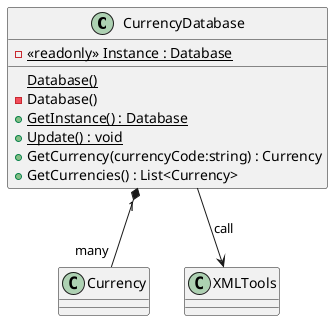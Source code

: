 @startuml
class CurrencyDatabase {
'    - {static} _currencyDictionary : Dictionary<string, Currency>
    {static} Database()
    - Database()
    - {static} <<readonly>> Instance : Database
    + {static} GetInstance() : Database
    + {static} Update() : void
    + GetCurrency(currencyCode:string) : Currency
    + GetCurrencies() : List<Currency>
}

CurrencyDatabase "1" *-- "many" Currency 
CurrencyDatabase --> XMLTools : call
@enduml
